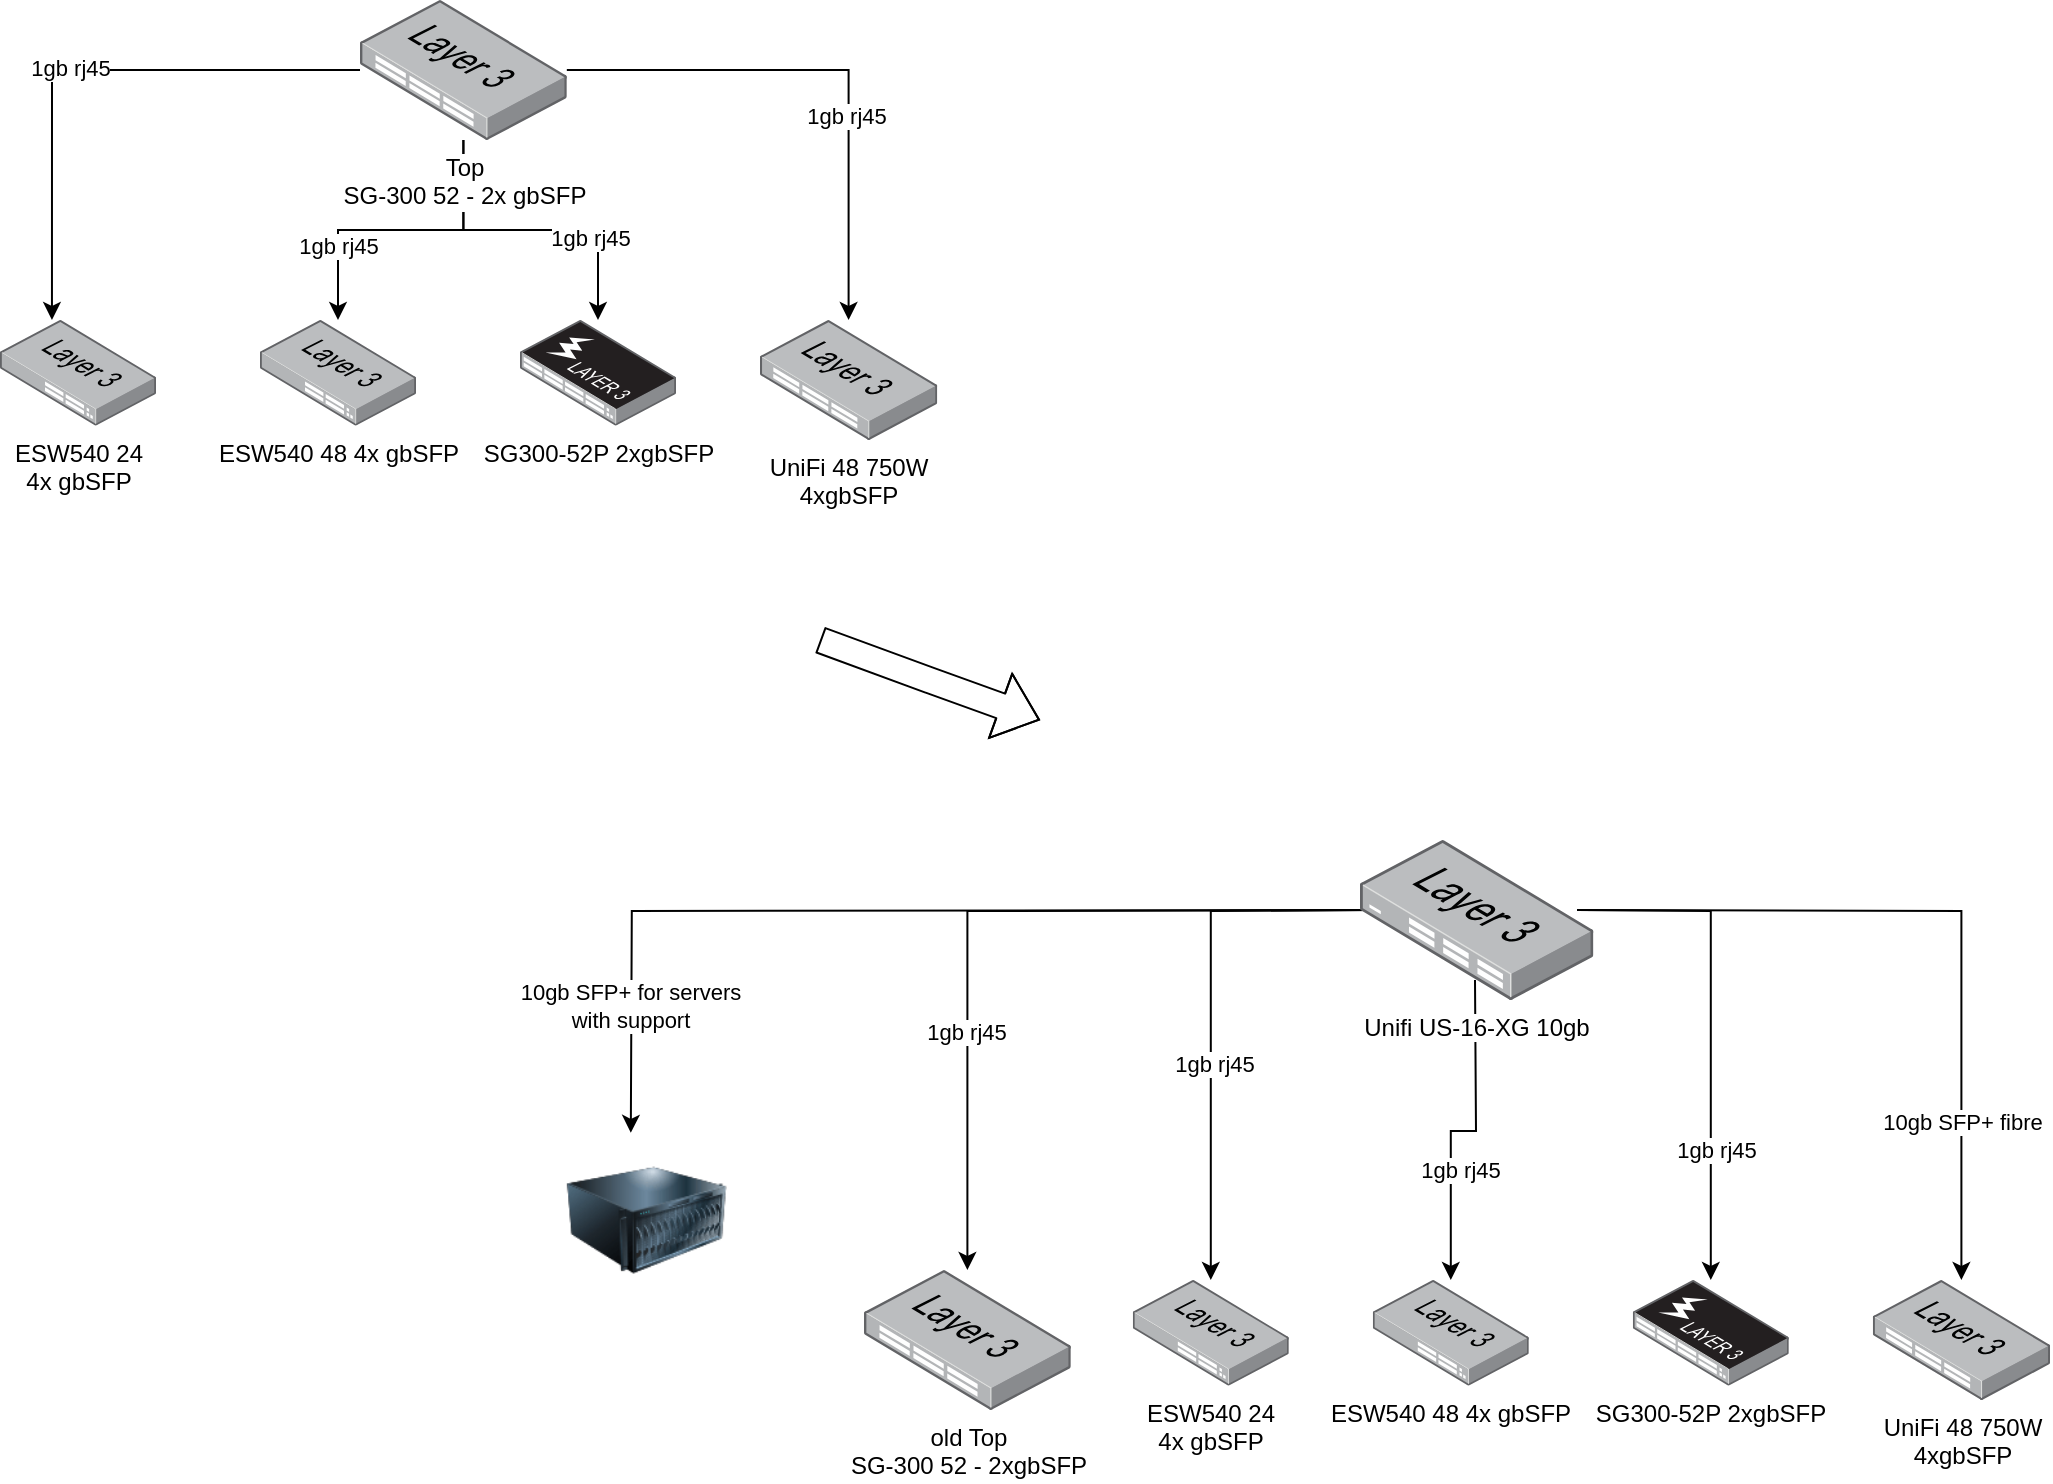 <mxfile version="13.6.3" type="github"><diagram id="2mYRZW20Vw6ouSBLglps" name="Page-1"><mxGraphModel dx="1422" dy="762" grid="1" gridSize="10" guides="1" tooltips="1" connect="1" arrows="1" fold="1" page="1" pageScale="1" pageWidth="1100" pageHeight="850" math="0" shadow="0"><root><mxCell id="0"/><mxCell id="1" parent="0"/><mxCell id="_yT_B3aDCmFa8oAkZCny-6" style="edgeStyle=orthogonalEdgeStyle;rounded=0;orthogonalLoop=1;jettySize=auto;html=1;entryX=0.333;entryY=0;entryDx=0;entryDy=0;entryPerimeter=0;" edge="1" parent="1" source="_yT_B3aDCmFa8oAkZCny-1" target="_yT_B3aDCmFa8oAkZCny-2"><mxGeometry relative="1" as="geometry"/></mxCell><mxCell id="_yT_B3aDCmFa8oAkZCny-33" value="1gb rj45" style="edgeLabel;html=1;align=center;verticalAlign=middle;resizable=0;points=[];" vertex="1" connectable="0" parent="_yT_B3aDCmFa8oAkZCny-6"><mxGeometry x="0.039" y="-1" relative="1" as="geometry"><mxPoint as="offset"/></mxGeometry></mxCell><mxCell id="_yT_B3aDCmFa8oAkZCny-7" style="edgeStyle=orthogonalEdgeStyle;rounded=0;orthogonalLoop=1;jettySize=auto;html=1;" edge="1" parent="1" source="_yT_B3aDCmFa8oAkZCny-1" target="_yT_B3aDCmFa8oAkZCny-3"><mxGeometry relative="1" as="geometry"/></mxCell><mxCell id="_yT_B3aDCmFa8oAkZCny-32" value="1gb rj45" style="edgeLabel;html=1;align=center;verticalAlign=middle;resizable=0;points=[];" vertex="1" connectable="0" parent="_yT_B3aDCmFa8oAkZCny-7"><mxGeometry x="0.515" relative="1" as="geometry"><mxPoint as="offset"/></mxGeometry></mxCell><mxCell id="_yT_B3aDCmFa8oAkZCny-8" style="edgeStyle=orthogonalEdgeStyle;rounded=0;orthogonalLoop=1;jettySize=auto;html=1;" edge="1" parent="1" source="_yT_B3aDCmFa8oAkZCny-1" target="_yT_B3aDCmFa8oAkZCny-4"><mxGeometry relative="1" as="geometry"/></mxCell><mxCell id="_yT_B3aDCmFa8oAkZCny-31" value="1gb rj45" style="edgeLabel;html=1;align=center;verticalAlign=middle;resizable=0;points=[];" vertex="1" connectable="0" parent="_yT_B3aDCmFa8oAkZCny-8"><mxGeometry x="0.479" y="-4" relative="1" as="geometry"><mxPoint as="offset"/></mxGeometry></mxCell><mxCell id="_yT_B3aDCmFa8oAkZCny-9" style="edgeStyle=orthogonalEdgeStyle;rounded=0;orthogonalLoop=1;jettySize=auto;html=1;" edge="1" parent="1" source="_yT_B3aDCmFa8oAkZCny-1" target="_yT_B3aDCmFa8oAkZCny-5"><mxGeometry relative="1" as="geometry"/></mxCell><mxCell id="_yT_B3aDCmFa8oAkZCny-30" value="1gb rj45" style="edgeLabel;html=1;align=center;verticalAlign=middle;resizable=0;points=[];" vertex="1" connectable="0" parent="_yT_B3aDCmFa8oAkZCny-9"><mxGeometry x="0.05" y="-23" relative="1" as="geometry"><mxPoint as="offset"/></mxGeometry></mxCell><mxCell id="_yT_B3aDCmFa8oAkZCny-1" value="Top &lt;br&gt;SG-300 52 - 2x gbSFP" style="points=[];aspect=fixed;html=1;align=center;shadow=0;dashed=0;image;image=img/lib/allied_telesis/switch/Switch_48_port_L3.svg;" vertex="1" parent="1"><mxGeometry x="220" y="50" width="103.41" height="70" as="geometry"/></mxCell><mxCell id="_yT_B3aDCmFa8oAkZCny-2" value="ESW540 24 &lt;br&gt;4x gbSFP" style="points=[];aspect=fixed;html=1;align=center;shadow=0;dashed=0;image;image=img/lib/allied_telesis/switch/Switch_24_port_L3_Alternative.svg;" vertex="1" parent="1"><mxGeometry x="40" y="210" width="78" height="52.8" as="geometry"/></mxCell><mxCell id="_yT_B3aDCmFa8oAkZCny-3" value="ESW540 48 4x gbSFP" style="points=[];aspect=fixed;html=1;align=center;shadow=0;dashed=0;image;image=img/lib/allied_telesis/switch/Switch_24_port_L3_Alternative.svg;" vertex="1" parent="1"><mxGeometry x="170" y="210" width="78" height="52.8" as="geometry"/></mxCell><mxCell id="_yT_B3aDCmFa8oAkZCny-4" value="SG300-52P 2xgbSFP" style="points=[];aspect=fixed;html=1;align=center;shadow=0;dashed=0;image;image=img/lib/allied_telesis/switch/Switch_48_port_L3_POE.svg;" vertex="1" parent="1"><mxGeometry x="300" y="210" width="78" height="52.8" as="geometry"/></mxCell><mxCell id="_yT_B3aDCmFa8oAkZCny-5" value="UniFi 48 750W &lt;br&gt;4xgbSFP" style="points=[];aspect=fixed;html=1;align=center;shadow=0;dashed=0;image;image=img/lib/allied_telesis/switch/Switch_48_port_L3.svg;" vertex="1" parent="1"><mxGeometry x="420" y="210" width="88.64" height="60" as="geometry"/></mxCell><mxCell id="_yT_B3aDCmFa8oAkZCny-34" style="edgeStyle=orthogonalEdgeStyle;rounded=0;orthogonalLoop=1;jettySize=auto;html=1;" edge="1" parent="1" target="_yT_B3aDCmFa8oAkZCny-24"><mxGeometry relative="1" as="geometry"><mxPoint x="726.41" y="505" as="sourcePoint"/></mxGeometry></mxCell><mxCell id="_yT_B3aDCmFa8oAkZCny-35" value="1gb rj45" style="edgeLabel;html=1;align=center;verticalAlign=middle;resizable=0;points=[];" vertex="1" connectable="0" parent="_yT_B3aDCmFa8oAkZCny-34"><mxGeometry x="0.088" y="55" relative="1" as="geometry"><mxPoint x="-56" y="55" as="offset"/></mxGeometry></mxCell><mxCell id="_yT_B3aDCmFa8oAkZCny-36" style="edgeStyle=orthogonalEdgeStyle;rounded=0;orthogonalLoop=1;jettySize=auto;html=1;" edge="1" parent="1" target="_yT_B3aDCmFa8oAkZCny-25"><mxGeometry relative="1" as="geometry"><mxPoint x="726.41" y="505" as="sourcePoint"/></mxGeometry></mxCell><mxCell id="_yT_B3aDCmFa8oAkZCny-37" value="1gb rj45" style="edgeLabel;html=1;align=center;verticalAlign=middle;resizable=0;points=[];" vertex="1" connectable="0" parent="_yT_B3aDCmFa8oAkZCny-36"><mxGeometry x="0.188" y="1" relative="1" as="geometry"><mxPoint as="offset"/></mxGeometry></mxCell><mxCell id="_yT_B3aDCmFa8oAkZCny-38" style="edgeStyle=orthogonalEdgeStyle;rounded=0;orthogonalLoop=1;jettySize=auto;html=1;" edge="1" parent="1" target="_yT_B3aDCmFa8oAkZCny-26"><mxGeometry relative="1" as="geometry"><mxPoint x="777.5" y="540" as="sourcePoint"/></mxGeometry></mxCell><mxCell id="_yT_B3aDCmFa8oAkZCny-39" value="1gb rj45" style="edgeLabel;html=1;align=center;verticalAlign=middle;resizable=0;points=[];" vertex="1" connectable="0" parent="_yT_B3aDCmFa8oAkZCny-38"><mxGeometry x="0.316" y="4" relative="1" as="geometry"><mxPoint as="offset"/></mxGeometry></mxCell><mxCell id="_yT_B3aDCmFa8oAkZCny-40" style="edgeStyle=orthogonalEdgeStyle;rounded=0;orthogonalLoop=1;jettySize=auto;html=1;" edge="1" parent="1" target="_yT_B3aDCmFa8oAkZCny-27"><mxGeometry relative="1" as="geometry"><mxPoint x="828.53" y="505" as="sourcePoint"/></mxGeometry></mxCell><mxCell id="_yT_B3aDCmFa8oAkZCny-41" value="1gb rj45" style="edgeLabel;html=1;align=center;verticalAlign=middle;resizable=0;points=[];" vertex="1" connectable="0" parent="_yT_B3aDCmFa8oAkZCny-40"><mxGeometry x="0.479" y="2" relative="1" as="geometry"><mxPoint as="offset"/></mxGeometry></mxCell><mxCell id="_yT_B3aDCmFa8oAkZCny-42" style="edgeStyle=orthogonalEdgeStyle;rounded=0;orthogonalLoop=1;jettySize=auto;html=1;" edge="1" parent="1" target="_yT_B3aDCmFa8oAkZCny-28"><mxGeometry relative="1" as="geometry"><mxPoint x="828.53" y="505" as="sourcePoint"/></mxGeometry></mxCell><mxCell id="_yT_B3aDCmFa8oAkZCny-43" value="10gb SFP+ fibre" style="edgeLabel;html=1;align=center;verticalAlign=middle;resizable=0;points=[];" vertex="1" connectable="0" parent="_yT_B3aDCmFa8oAkZCny-42"><mxGeometry x="0.04" y="-63" relative="1" as="geometry"><mxPoint x="63.03" y="101.17" as="offset"/></mxGeometry></mxCell><mxCell id="_yT_B3aDCmFa8oAkZCny-45" style="edgeStyle=orthogonalEdgeStyle;rounded=0;orthogonalLoop=1;jettySize=auto;html=1;" edge="1" parent="1"><mxGeometry relative="1" as="geometry"><mxPoint x="355.41" y="616.4" as="targetPoint"/><mxPoint x="726.41" y="505" as="sourcePoint"/></mxGeometry></mxCell><mxCell id="_yT_B3aDCmFa8oAkZCny-48" value="10gb SFP+ for servers&lt;br&gt;with support" style="edgeLabel;html=1;align=center;verticalAlign=middle;resizable=0;points=[];" vertex="1" connectable="0" parent="_yT_B3aDCmFa8oAkZCny-45"><mxGeometry x="0.571" y="40" relative="1" as="geometry"><mxPoint x="-41" y="40" as="offset"/></mxGeometry></mxCell><mxCell id="_yT_B3aDCmFa8oAkZCny-24" value="old Top &lt;br&gt;SG-300 52 - 2xgbSFP" style="points=[];aspect=fixed;html=1;align=center;shadow=0;dashed=0;image;image=img/lib/allied_telesis/switch/Switch_48_port_L3.svg;" vertex="1" parent="1"><mxGeometry x="472" y="685" width="103.41" height="70" as="geometry"/></mxCell><mxCell id="_yT_B3aDCmFa8oAkZCny-25" value="ESW540 24 &lt;br&gt;4x gbSFP" style="points=[];aspect=fixed;html=1;align=center;shadow=0;dashed=0;image;image=img/lib/allied_telesis/switch/Switch_24_port_L3_Alternative.svg;" vertex="1" parent="1"><mxGeometry x="606.41" y="690" width="78" height="52.8" as="geometry"/></mxCell><mxCell id="_yT_B3aDCmFa8oAkZCny-26" value="ESW540 48 4x gbSFP" style="points=[];aspect=fixed;html=1;align=center;shadow=0;dashed=0;image;image=img/lib/allied_telesis/switch/Switch_24_port_L3_Alternative.svg;" vertex="1" parent="1"><mxGeometry x="726.41" y="690" width="78" height="52.8" as="geometry"/></mxCell><mxCell id="_yT_B3aDCmFa8oAkZCny-27" value="SG300-52P 2xgbSFP" style="points=[];aspect=fixed;html=1;align=center;shadow=0;dashed=0;image;image=img/lib/allied_telesis/switch/Switch_48_port_L3_POE.svg;" vertex="1" parent="1"><mxGeometry x="856.41" y="690" width="78" height="52.8" as="geometry"/></mxCell><mxCell id="_yT_B3aDCmFa8oAkZCny-28" value="UniFi 48 750W &lt;br&gt;4xgbSFP" style="points=[];aspect=fixed;html=1;align=center;shadow=0;dashed=0;image;image=img/lib/allied_telesis/switch/Switch_48_port_L3.svg;" vertex="1" parent="1"><mxGeometry x="976.41" y="690" width="88.64" height="60" as="geometry"/></mxCell><mxCell id="_yT_B3aDCmFa8oAkZCny-29" value="" style="shape=flexArrow;endArrow=classic;html=1;width=13;endSize=6.47;" edge="1" parent="1"><mxGeometry width="50" height="50" relative="1" as="geometry"><mxPoint x="450" y="370" as="sourcePoint"/><mxPoint x="560" y="410" as="targetPoint"/><Array as="points"><mxPoint x="505" y="390.2"/></Array></mxGeometry></mxCell><mxCell id="_yT_B3aDCmFa8oAkZCny-47" value="" style="image;html=1;image=img/lib/clip_art/computers/Server_128x128.png" vertex="1" parent="1"><mxGeometry x="323.41" y="620" width="80" height="80" as="geometry"/></mxCell><mxCell id="_yT_B3aDCmFa8oAkZCny-49" value="Unifi US‑16‑XG 10gb" style="points=[];aspect=fixed;html=1;align=center;shadow=0;dashed=0;image;image=img/lib/allied_telesis/switch/Switch_24_port_L3.svg;" vertex="1" parent="1"><mxGeometry x="720" y="470" width="116.7" height="80" as="geometry"/></mxCell></root></mxGraphModel></diagram></mxfile>